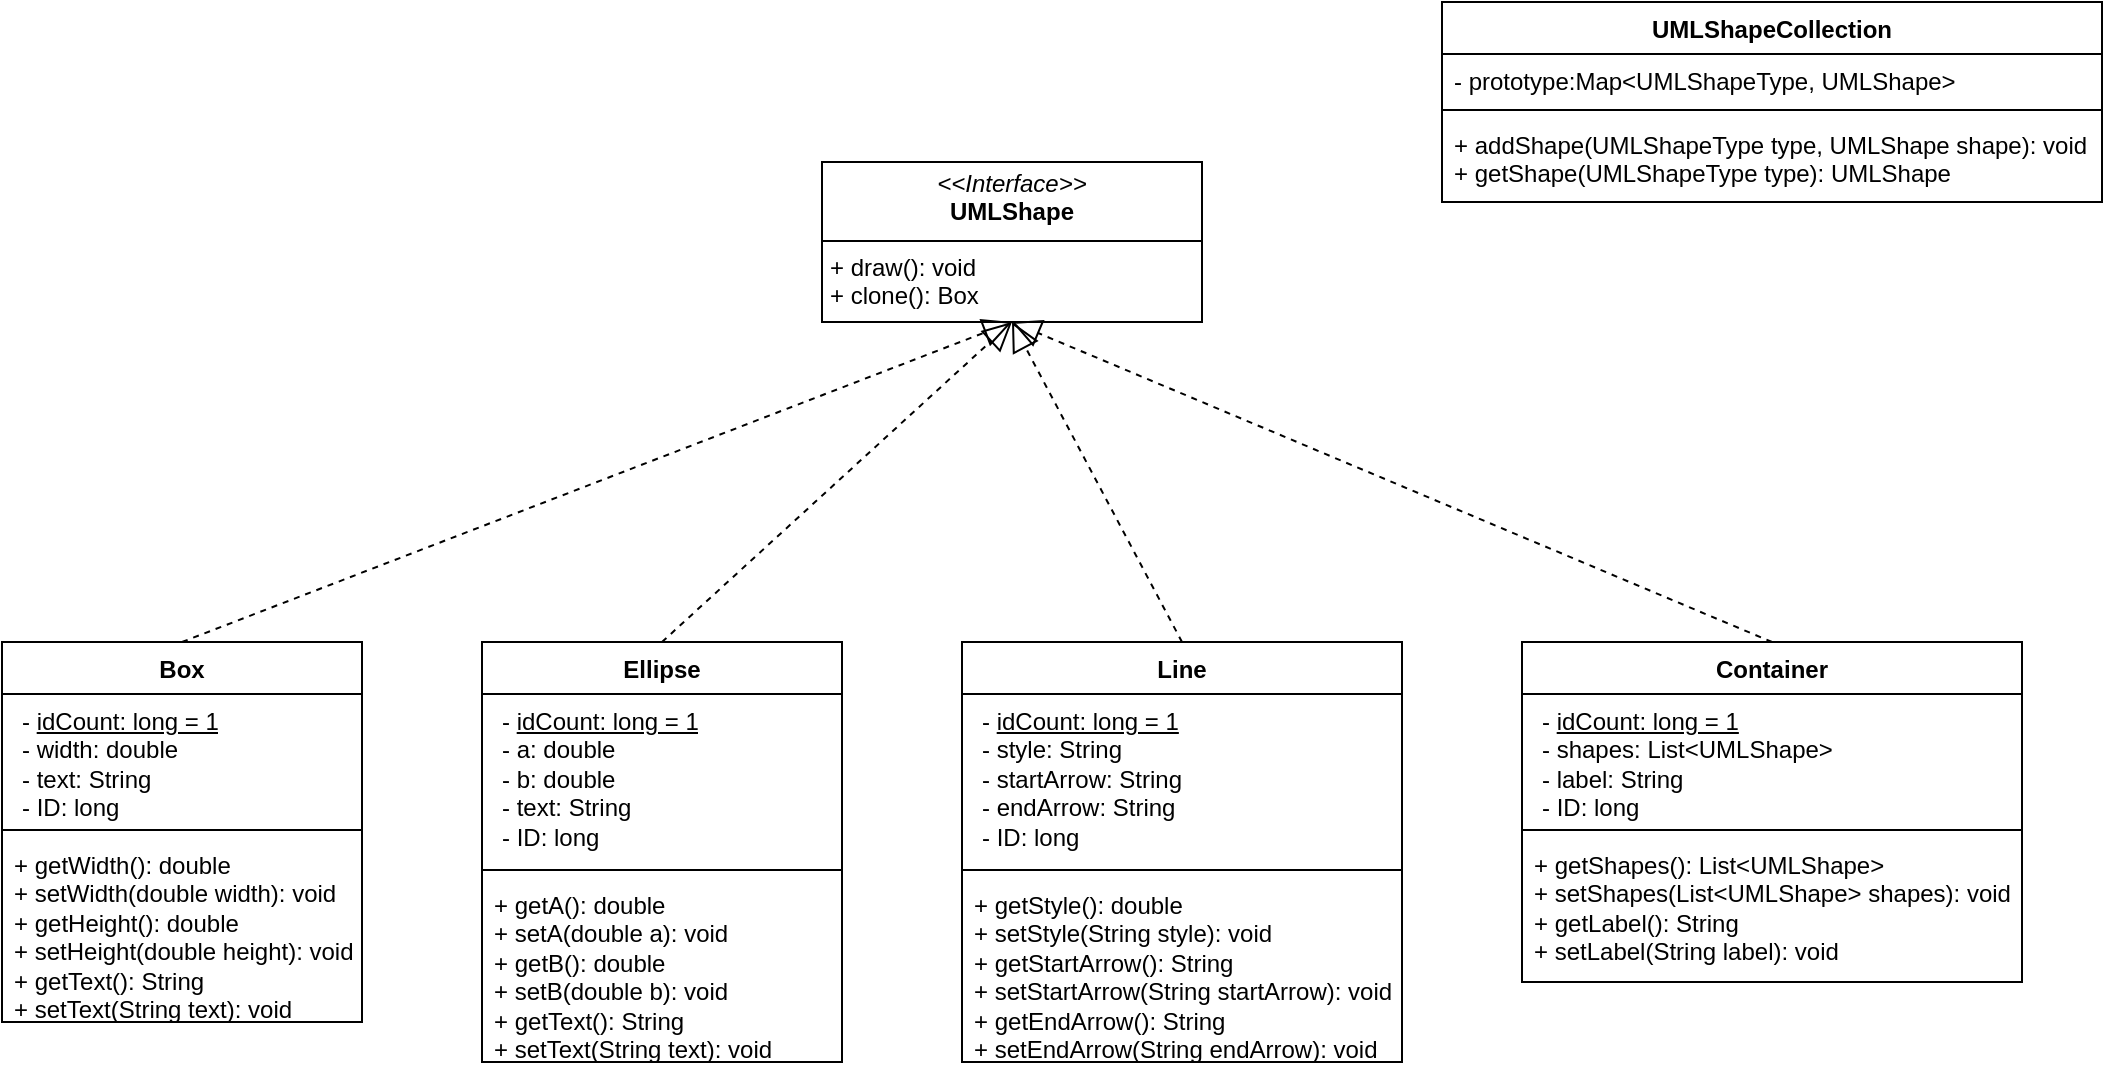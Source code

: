 <mxfile version="24.7.7">
  <diagram id="C5RBs43oDa-KdzZeNtuy" name="Page-1">
    <mxGraphModel dx="448" dy="1730" grid="1" gridSize="10" guides="1" tooltips="1" connect="1" arrows="1" fold="1" page="1" pageScale="1" pageWidth="827" pageHeight="1169" math="0" shadow="0">
      <root>
        <mxCell id="WIyWlLk6GJQsqaUBKTNV-0" />
        <mxCell id="WIyWlLk6GJQsqaUBKTNV-1" parent="WIyWlLk6GJQsqaUBKTNV-0" />
        <mxCell id="bEsa1zotW0INLgwMvFG9-0" value="Box" style="swimlane;fontStyle=1;align=center;verticalAlign=top;childLayout=stackLayout;horizontal=1;startSize=26;horizontalStack=0;resizeParent=1;resizeParentMax=0;resizeLast=0;collapsible=1;marginBottom=0;whiteSpace=wrap;html=1;" vertex="1" parent="WIyWlLk6GJQsqaUBKTNV-1">
          <mxGeometry x="120" y="120" width="180" height="190" as="geometry" />
        </mxCell>
        <mxCell id="bEsa1zotW0INLgwMvFG9-1" value="&lt;p style=&quot;margin: 0px 0px 0px 4px;&quot;&gt;-&amp;nbsp;&lt;u&gt;idCount: long = 1&lt;/u&gt;&lt;/p&gt;&lt;p style=&quot;margin: 0px 0px 0px 4px;&quot;&gt;- width: double&lt;/p&gt;&lt;p style=&quot;margin: 0px 0px 0px 4px;&quot;&gt;- text: String&lt;/p&gt;&lt;p style=&quot;margin: 0px 0px 0px 4px;&quot;&gt;- ID: long&lt;/p&gt;" style="text;strokeColor=none;fillColor=none;align=left;verticalAlign=top;spacingLeft=4;spacingRight=4;overflow=hidden;rotatable=0;points=[[0,0.5],[1,0.5]];portConstraint=eastwest;whiteSpace=wrap;html=1;" vertex="1" parent="bEsa1zotW0INLgwMvFG9-0">
          <mxGeometry y="26" width="180" height="64" as="geometry" />
        </mxCell>
        <mxCell id="bEsa1zotW0INLgwMvFG9-2" value="" style="line;strokeWidth=1;fillColor=none;align=left;verticalAlign=middle;spacingTop=-1;spacingLeft=3;spacingRight=3;rotatable=0;labelPosition=right;points=[];portConstraint=eastwest;strokeColor=inherit;" vertex="1" parent="bEsa1zotW0INLgwMvFG9-0">
          <mxGeometry y="90" width="180" height="8" as="geometry" />
        </mxCell>
        <mxCell id="bEsa1zotW0INLgwMvFG9-3" value="&lt;div&gt;+ getWidth(): double&lt;/div&gt;&lt;div&gt;+&lt;span style=&quot;background-color: initial;&quot;&gt;&amp;nbsp;setWidth(double width): void&lt;/span&gt;&lt;/div&gt;&lt;div&gt;+ getHeight(): double&lt;/div&gt;&lt;div&gt;+ setHeight(double height): void&lt;/div&gt;&lt;div&gt;+ getText(): String&lt;/div&gt;&lt;div&gt;+ setText(String text): void&lt;/div&gt;" style="text;strokeColor=none;fillColor=none;align=left;verticalAlign=top;spacingLeft=4;spacingRight=4;overflow=hidden;rotatable=0;points=[[0,0.5],[1,0.5]];portConstraint=eastwest;whiteSpace=wrap;html=1;" vertex="1" parent="bEsa1zotW0INLgwMvFG9-0">
          <mxGeometry y="98" width="180" height="92" as="geometry" />
        </mxCell>
        <mxCell id="bEsa1zotW0INLgwMvFG9-4" value="&lt;p style=&quot;margin:0px;margin-top:4px;text-align:center;&quot;&gt;&lt;i&gt;&amp;lt;&amp;lt;Interface&amp;gt;&amp;gt;&lt;/i&gt;&lt;br&gt;&lt;b&gt;UMLShape&lt;/b&gt;&lt;/p&gt;&lt;hr size=&quot;1&quot; style=&quot;border-style:solid;&quot;&gt;&lt;p style=&quot;margin:0px;margin-left:4px;&quot;&gt;+ draw(): void&lt;/p&gt;&lt;p style=&quot;margin:0px;margin-left:4px;&quot;&gt;+ clone(): Box&lt;/p&gt;" style="verticalAlign=top;align=left;overflow=fill;html=1;whiteSpace=wrap;" vertex="1" parent="WIyWlLk6GJQsqaUBKTNV-1">
          <mxGeometry x="530" y="-120" width="190" height="80" as="geometry" />
        </mxCell>
        <mxCell id="bEsa1zotW0INLgwMvFG9-5" value="Ellipse" style="swimlane;fontStyle=1;align=center;verticalAlign=top;childLayout=stackLayout;horizontal=1;startSize=26;horizontalStack=0;resizeParent=1;resizeParentMax=0;resizeLast=0;collapsible=1;marginBottom=0;whiteSpace=wrap;html=1;" vertex="1" parent="WIyWlLk6GJQsqaUBKTNV-1">
          <mxGeometry x="360" y="120" width="180" height="210" as="geometry" />
        </mxCell>
        <mxCell id="bEsa1zotW0INLgwMvFG9-6" value="&lt;p style=&quot;margin: 0px 0px 0px 4px;&quot;&gt;-&amp;nbsp;&lt;u&gt;idCount: long = 1&lt;/u&gt;&lt;/p&gt;&lt;p style=&quot;margin: 0px 0px 0px 4px;&quot;&gt;- a: double&lt;/p&gt;&lt;p style=&quot;margin: 0px 0px 0px 4px;&quot;&gt;&lt;span style=&quot;background-color: initial;&quot;&gt;- b: double&lt;/span&gt;&lt;/p&gt;&lt;p style=&quot;margin: 0px 0px 0px 4px;&quot;&gt;&lt;span style=&quot;background-color: initial;&quot;&gt;- text: String&lt;/span&gt;&lt;/p&gt;&lt;p style=&quot;margin: 0px 0px 0px 4px;&quot;&gt;- ID: long&lt;/p&gt;" style="text;strokeColor=none;fillColor=none;align=left;verticalAlign=top;spacingLeft=4;spacingRight=4;overflow=hidden;rotatable=0;points=[[0,0.5],[1,0.5]];portConstraint=eastwest;whiteSpace=wrap;html=1;" vertex="1" parent="bEsa1zotW0INLgwMvFG9-5">
          <mxGeometry y="26" width="180" height="84" as="geometry" />
        </mxCell>
        <mxCell id="bEsa1zotW0INLgwMvFG9-7" value="" style="line;strokeWidth=1;fillColor=none;align=left;verticalAlign=middle;spacingTop=-1;spacingLeft=3;spacingRight=3;rotatable=0;labelPosition=right;points=[];portConstraint=eastwest;strokeColor=inherit;" vertex="1" parent="bEsa1zotW0INLgwMvFG9-5">
          <mxGeometry y="110" width="180" height="8" as="geometry" />
        </mxCell>
        <mxCell id="bEsa1zotW0INLgwMvFG9-8" value="&lt;div&gt;+ getA(): double&lt;/div&gt;&lt;div&gt;+&lt;span style=&quot;background-color: initial;&quot;&gt;&amp;nbsp;setA(double a): void&lt;/span&gt;&lt;/div&gt;&lt;div&gt;+ getB(): double&lt;/div&gt;&lt;div&gt;+ setB(double b): void&lt;/div&gt;&lt;div&gt;+ getText(): String&lt;/div&gt;&lt;div&gt;+ setText(String text): void&lt;/div&gt;" style="text;strokeColor=none;fillColor=none;align=left;verticalAlign=top;spacingLeft=4;spacingRight=4;overflow=hidden;rotatable=0;points=[[0,0.5],[1,0.5]];portConstraint=eastwest;whiteSpace=wrap;html=1;" vertex="1" parent="bEsa1zotW0INLgwMvFG9-5">
          <mxGeometry y="118" width="180" height="92" as="geometry" />
        </mxCell>
        <mxCell id="bEsa1zotW0INLgwMvFG9-9" value="Line" style="swimlane;fontStyle=1;align=center;verticalAlign=top;childLayout=stackLayout;horizontal=1;startSize=26;horizontalStack=0;resizeParent=1;resizeParentMax=0;resizeLast=0;collapsible=1;marginBottom=0;whiteSpace=wrap;html=1;" vertex="1" parent="WIyWlLk6GJQsqaUBKTNV-1">
          <mxGeometry x="600" y="120" width="220" height="210" as="geometry" />
        </mxCell>
        <mxCell id="bEsa1zotW0INLgwMvFG9-10" value="&lt;p style=&quot;margin: 0px 0px 0px 4px;&quot;&gt;-&amp;nbsp;&lt;u&gt;idCount: long = 1&lt;/u&gt;&lt;/p&gt;&lt;p style=&quot;margin: 0px 0px 0px 4px;&quot;&gt;- style: String&lt;/p&gt;&lt;p style=&quot;margin: 0px 0px 0px 4px;&quot;&gt;- startArrow: String&lt;/p&gt;&lt;p style=&quot;margin: 0px 0px 0px 4px;&quot;&gt;- endArrow: String&lt;/p&gt;&lt;p style=&quot;margin: 0px 0px 0px 4px;&quot;&gt;- ID: long&lt;/p&gt;" style="text;strokeColor=none;fillColor=none;align=left;verticalAlign=top;spacingLeft=4;spacingRight=4;overflow=hidden;rotatable=0;points=[[0,0.5],[1,0.5]];portConstraint=eastwest;whiteSpace=wrap;html=1;" vertex="1" parent="bEsa1zotW0INLgwMvFG9-9">
          <mxGeometry y="26" width="220" height="84" as="geometry" />
        </mxCell>
        <mxCell id="bEsa1zotW0INLgwMvFG9-11" value="" style="line;strokeWidth=1;fillColor=none;align=left;verticalAlign=middle;spacingTop=-1;spacingLeft=3;spacingRight=3;rotatable=0;labelPosition=right;points=[];portConstraint=eastwest;strokeColor=inherit;" vertex="1" parent="bEsa1zotW0INLgwMvFG9-9">
          <mxGeometry y="110" width="220" height="8" as="geometry" />
        </mxCell>
        <mxCell id="bEsa1zotW0INLgwMvFG9-12" value="&lt;div&gt;+ getStyle(): double&lt;/div&gt;&lt;div&gt;+&lt;span style=&quot;background-color: initial;&quot;&gt;&amp;nbsp;setStyle(String style): void&lt;/span&gt;&lt;/div&gt;&lt;div&gt;+ getStartArrow(): String&lt;/div&gt;&lt;div&gt;+ setStartArrow(String startArrow): void&lt;/div&gt;&lt;div&gt;+ getEndArrow(): String&lt;/div&gt;&lt;div&gt;+ setEndArrow(String endArrow): void&lt;/div&gt;" style="text;strokeColor=none;fillColor=none;align=left;verticalAlign=top;spacingLeft=4;spacingRight=4;overflow=hidden;rotatable=0;points=[[0,0.5],[1,0.5]];portConstraint=eastwest;whiteSpace=wrap;html=1;" vertex="1" parent="bEsa1zotW0INLgwMvFG9-9">
          <mxGeometry y="118" width="220" height="92" as="geometry" />
        </mxCell>
        <mxCell id="bEsa1zotW0INLgwMvFG9-13" value="Container" style="swimlane;fontStyle=1;align=center;verticalAlign=top;childLayout=stackLayout;horizontal=1;startSize=26;horizontalStack=0;resizeParent=1;resizeParentMax=0;resizeLast=0;collapsible=1;marginBottom=0;whiteSpace=wrap;html=1;" vertex="1" parent="WIyWlLk6GJQsqaUBKTNV-1">
          <mxGeometry x="880" y="120" width="250" height="170" as="geometry" />
        </mxCell>
        <mxCell id="bEsa1zotW0INLgwMvFG9-14" value="&lt;p style=&quot;margin: 0px 0px 0px 4px;&quot;&gt;-&amp;nbsp;&lt;u&gt;idCount: long = 1&lt;/u&gt;&lt;/p&gt;&lt;p style=&quot;margin: 0px 0px 0px 4px;&quot;&gt;- shapes: List&amp;lt;UMLShape&amp;gt;&lt;/p&gt;&lt;p style=&quot;margin: 0px 0px 0px 4px;&quot;&gt;&lt;span style=&quot;background-color: initial;&quot;&gt;- label: String&lt;/span&gt;&lt;/p&gt;&lt;p style=&quot;margin: 0px 0px 0px 4px;&quot;&gt;&lt;span style=&quot;background-color: initial;&quot;&gt;- ID: long&lt;/span&gt;&lt;br&gt;&lt;/p&gt;" style="text;strokeColor=none;fillColor=none;align=left;verticalAlign=top;spacingLeft=4;spacingRight=4;overflow=hidden;rotatable=0;points=[[0,0.5],[1,0.5]];portConstraint=eastwest;whiteSpace=wrap;html=1;" vertex="1" parent="bEsa1zotW0INLgwMvFG9-13">
          <mxGeometry y="26" width="250" height="64" as="geometry" />
        </mxCell>
        <mxCell id="bEsa1zotW0INLgwMvFG9-15" value="" style="line;strokeWidth=1;fillColor=none;align=left;verticalAlign=middle;spacingTop=-1;spacingLeft=3;spacingRight=3;rotatable=0;labelPosition=right;points=[];portConstraint=eastwest;strokeColor=inherit;" vertex="1" parent="bEsa1zotW0INLgwMvFG9-13">
          <mxGeometry y="90" width="250" height="8" as="geometry" />
        </mxCell>
        <mxCell id="bEsa1zotW0INLgwMvFG9-16" value="&lt;div&gt;+ getShapes(): List&amp;lt;UMLShape&amp;gt;&lt;/div&gt;&lt;div&gt;+ setShapes(&lt;span style=&quot;background-color: initial;&quot;&gt;List&amp;lt;UMLShape&amp;gt; shapes): void&lt;/span&gt;&lt;/div&gt;&lt;div&gt;&lt;span style=&quot;background-color: initial;&quot;&gt;+ getLabel(): String&lt;/span&gt;&lt;/div&gt;&lt;div&gt;&lt;span style=&quot;background-color: initial;&quot;&gt;+ setLabel(String label): void&lt;/span&gt;&lt;/div&gt;" style="text;strokeColor=none;fillColor=none;align=left;verticalAlign=top;spacingLeft=4;spacingRight=4;overflow=hidden;rotatable=0;points=[[0,0.5],[1,0.5]];portConstraint=eastwest;whiteSpace=wrap;html=1;" vertex="1" parent="bEsa1zotW0INLgwMvFG9-13">
          <mxGeometry y="98" width="250" height="72" as="geometry" />
        </mxCell>
        <mxCell id="bEsa1zotW0INLgwMvFG9-17" value="" style="endArrow=block;dashed=1;endFill=0;endSize=12;html=1;rounded=0;exitX=0.5;exitY=0;exitDx=0;exitDy=0;entryX=0.5;entryY=1;entryDx=0;entryDy=0;" edge="1" parent="WIyWlLk6GJQsqaUBKTNV-1" source="bEsa1zotW0INLgwMvFG9-0" target="bEsa1zotW0INLgwMvFG9-4">
          <mxGeometry width="160" relative="1" as="geometry">
            <mxPoint x="510" y="170" as="sourcePoint" />
            <mxPoint x="670" y="170" as="targetPoint" />
          </mxGeometry>
        </mxCell>
        <mxCell id="bEsa1zotW0INLgwMvFG9-20" value="" style="endArrow=block;dashed=1;endFill=0;endSize=12;html=1;rounded=0;exitX=0.5;exitY=0;exitDx=0;exitDy=0;entryX=0.5;entryY=1;entryDx=0;entryDy=0;" edge="1" parent="WIyWlLk6GJQsqaUBKTNV-1" source="bEsa1zotW0INLgwMvFG9-5" target="bEsa1zotW0INLgwMvFG9-4">
          <mxGeometry width="160" relative="1" as="geometry">
            <mxPoint x="510" y="170" as="sourcePoint" />
            <mxPoint x="670" y="170" as="targetPoint" />
          </mxGeometry>
        </mxCell>
        <mxCell id="bEsa1zotW0INLgwMvFG9-21" value="" style="endArrow=block;dashed=1;endFill=0;endSize=12;html=1;rounded=0;exitX=0.5;exitY=0;exitDx=0;exitDy=0;entryX=0.5;entryY=1;entryDx=0;entryDy=0;" edge="1" parent="WIyWlLk6GJQsqaUBKTNV-1" source="bEsa1zotW0INLgwMvFG9-9" target="bEsa1zotW0INLgwMvFG9-4">
          <mxGeometry width="160" relative="1" as="geometry">
            <mxPoint x="510" y="170" as="sourcePoint" />
            <mxPoint x="670" y="170" as="targetPoint" />
          </mxGeometry>
        </mxCell>
        <mxCell id="bEsa1zotW0INLgwMvFG9-22" value="" style="endArrow=block;dashed=1;endFill=0;endSize=12;html=1;rounded=0;exitX=0.5;exitY=0;exitDx=0;exitDy=0;entryX=0.5;entryY=1;entryDx=0;entryDy=0;" edge="1" parent="WIyWlLk6GJQsqaUBKTNV-1" source="bEsa1zotW0INLgwMvFG9-13" target="bEsa1zotW0INLgwMvFG9-4">
          <mxGeometry width="160" relative="1" as="geometry">
            <mxPoint x="510" y="170" as="sourcePoint" />
            <mxPoint x="620" y="-40" as="targetPoint" />
          </mxGeometry>
        </mxCell>
        <mxCell id="bEsa1zotW0INLgwMvFG9-23" value="UMLShapeCollection" style="swimlane;fontStyle=1;align=center;verticalAlign=top;childLayout=stackLayout;horizontal=1;startSize=26;horizontalStack=0;resizeParent=1;resizeParentMax=0;resizeLast=0;collapsible=1;marginBottom=0;whiteSpace=wrap;html=1;" vertex="1" parent="WIyWlLk6GJQsqaUBKTNV-1">
          <mxGeometry x="840" y="-200" width="330" height="100" as="geometry" />
        </mxCell>
        <mxCell id="bEsa1zotW0INLgwMvFG9-24" value="- prototype:Map&amp;lt;UMLShapeType, UMLShape&amp;gt;" style="text;strokeColor=none;fillColor=none;align=left;verticalAlign=top;spacingLeft=4;spacingRight=4;overflow=hidden;rotatable=0;points=[[0,0.5],[1,0.5]];portConstraint=eastwest;whiteSpace=wrap;html=1;" vertex="1" parent="bEsa1zotW0INLgwMvFG9-23">
          <mxGeometry y="26" width="330" height="24" as="geometry" />
        </mxCell>
        <mxCell id="bEsa1zotW0INLgwMvFG9-25" value="" style="line;strokeWidth=1;fillColor=none;align=left;verticalAlign=middle;spacingTop=-1;spacingLeft=3;spacingRight=3;rotatable=0;labelPosition=right;points=[];portConstraint=eastwest;strokeColor=inherit;" vertex="1" parent="bEsa1zotW0INLgwMvFG9-23">
          <mxGeometry y="50" width="330" height="8" as="geometry" />
        </mxCell>
        <mxCell id="bEsa1zotW0INLgwMvFG9-26" value="+ addShape(UMLShapeType type, UMLShape shape): void&lt;div&gt;+ getShape(UMLShapeType type): UMLShape&lt;/div&gt;" style="text;strokeColor=none;fillColor=none;align=left;verticalAlign=top;spacingLeft=4;spacingRight=4;overflow=hidden;rotatable=0;points=[[0,0.5],[1,0.5]];portConstraint=eastwest;whiteSpace=wrap;html=1;" vertex="1" parent="bEsa1zotW0INLgwMvFG9-23">
          <mxGeometry y="58" width="330" height="42" as="geometry" />
        </mxCell>
      </root>
    </mxGraphModel>
  </diagram>
</mxfile>
